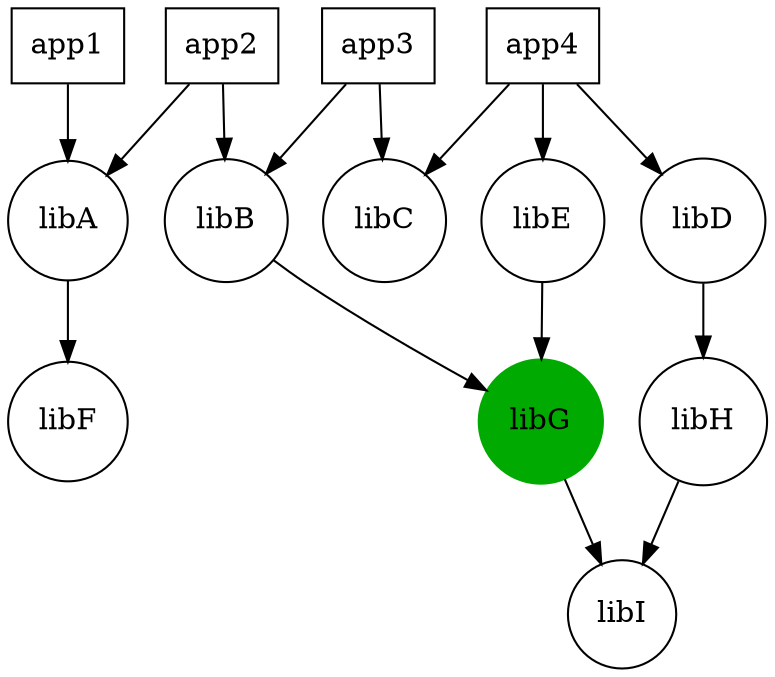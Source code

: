 #  dot -Tpng auto-rm.dot -o auto-rm.png
digraph autorm {

app1 [shape = box];
app2 [shape = box ];
app3 [shape = box ];
app4 [shape = box];
libA [shape = circle];
libB [shape = circle];
libC [shape = circle];
libD [shape = circle];
libE [shape = circle];
libF [shape = circle];
libG [shape = circle, style = filled, color = "#00AA00"];
libH [shape = circle];
libI [shape = circle];

app1 -> libA;
app2 -> libA;
app2 -> libB;
app3 -> libB;
app3 -> libC;
app4 -> libC;
app4 -> libD;
app4 -> libE;
libA -> libF;
libB -> libG;
libD -> libH;
libG -> libI;
libH -> libI;
libE -> libG;

}
